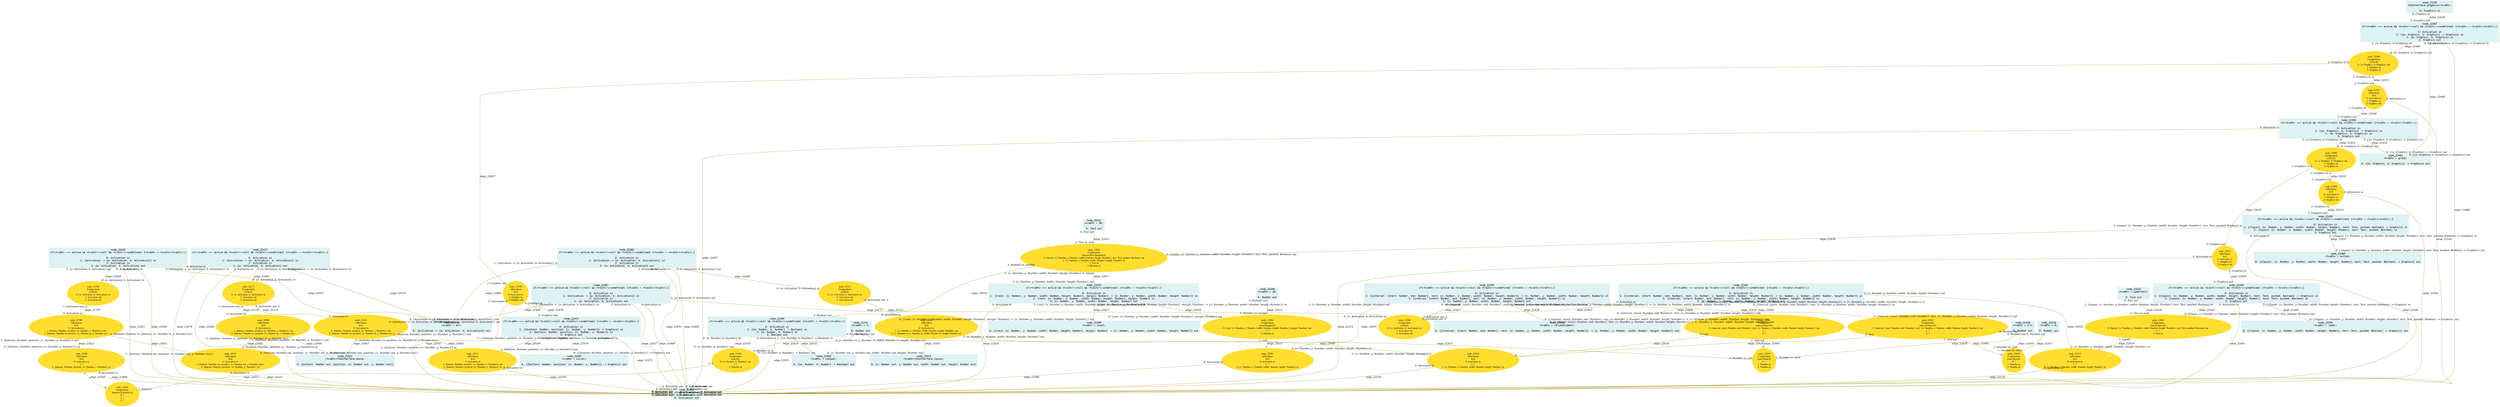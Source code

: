 digraph g{node_21521 [shape="box", style="filled", color="#dff1f2", fontname="Courier", label="node_21521
<%=a0%>=theInterface.mouse;

0: {buttons: Number out, position: {x: Number out, y: Number out}}" ]
node_21523 [shape="box", style="filled", color="#dff1f2", fontname="Courier", label="node_21523
<%=a0%>=theInterface.layout;

0: {x: Number out, y: Number out, width: Number out, height: Number out}" ]
node_21525 [shape="box", style="filled", color="#dff1f2", fontname="Courier", label="node_21525
theInterface.graphics=<%=a0%>;

0: Graphics in" ]
node_21544 [shape="ellipse", style="filled", color="#ffde2f", fontname="Times", label="node_21544
Composition
{buttons:$,position:$}
0: ?
1: ?
2: ?" ]
node_21584 [shape="ellipse", style="filled", color="#ffde2f", fontname="Times", label="node_21584
Composition
{rect:$margin:$}
0: {rect: {x: Number, y: Number, width: Number, height: Number}, margin: Number} out
1: ?
2: Number in" ]
node_21620 [shape="ellipse", style="filled", color="#ffde2f", fontname="Times", label="node_21620
Composition
{a:$,b:$}
0: {a: Number, b: Number} out
1: ?
2: Number in" ]
node_21636 [shape="ellipse", style="filled", color="#ffde2f", fontname="Times", label="node_21636
Composition
{layout:$text:$pushed:$}
0: {layout: {x: Number, y: Number, width: Number, height: Number}, text: Text, pushed: Boolean} out
1: {x: Number, y: Number, width: Number, height: Number} in
2: Text in
3: Boolean in" ]
node_21682 [shape="ellipse", style="filled", color="#ffde2f", fontname="Times", label="node_21682
Composition
{layout:$text:$}
0: {layout: {x: Number, y: Number, width: Number, height: Number}, text: Text, pushed: Boolean} out
1: ?
2: Text in" ]
node_21760 [shape="ellipse", style="filled", color="#ffde2f", fontname="Times", label="node_21760
Affectation
$=$
0: Activation in
1: {buttons: Number, position: {x: Number, y: Number}} out
2: {buttons: Number in, position: {x: Number in, y: Number in}}" ]
node_21786 [shape="ellipse", style="filled", color="#ffde2f", fontname="Times", label="node_21786
Composition
{a:$b:$}
0: {a: Activation, b: Activation} in
1: Activation out
2: Activation out" ]
node_21866 [shape="ellipse", style="filled", color="#ffde2f", fontname="Times", label="node_21866
Composition
{a:$,b:$}
0: {a: Graphics, b: Graphics} out
1: Graphics in
2: Graphics in" ]
node_21895 [shape="ellipse", style="filled", color="#ffde2f", fontname="Times", label="node_21895
Composition
{start:$end:$}
0: ?
1: Number in
2: Number in" ]
node_21903 [shape="ellipse", style="filled", color="#ffde2f", fontname="Times", label="node_21903
Composition
{interval:$rect:$}
0: {interval: {start: Number, end: Number}, rect: {x: Number, y: Number, width: Number, height: Number}} out
1: ?
2: ?" ]
node_21934 [shape="ellipse", style="filled", color="#ffde2f", fontname="Times", label="node_21934
Composition
{start:$end:$}
0: ?
1: Number in
2: Number in" ]
node_21938 [shape="ellipse", style="filled", color="#ffde2f", fontname="Times", label="node_21938
Composition
{interval:$rect:$}
0: {interval: {start: Number, end: Number}, rect: {x: Number, y: Number, width: Number, height: Number}} out
1: ?
2: ?" ]
node_21980 [shape="ellipse", style="filled", color="#ffde2f", fontname="Times", label="node_21980
Composition
{a:$b:$}
0: {a: Activation, b: Activation} in
1: Activation out
2: Activation out" ]
node_22096 [shape="ellipse", style="filled", color="#ffde2f", fontname="Times", label="node_22096
Affectation
$=$
0: Activation in
1: {buttons: Number, position: {x: Number, y: Number}} out
2: {buttons: Number in, position: {x: Number in, y: Number in}}" ]
node_22101 [shape="ellipse", style="filled", color="#ffde2f", fontname="Times", label="node_22101
Affectation
$=$
0: Activation in
1: {buttons: Number, position: {x: Number, y: Number}} out
2: {buttons: Number in, position: {x: Number in, y: Number in}}" ]
node_22117 [shape="ellipse", style="filled", color="#ffde2f", fontname="Times", label="node_22117
Composition
{a:$b:$}
0: {a: Activation, b: Activation} in
1: Activation out
2: Activation out" ]
node_22190 [shape="ellipse", style="filled", color="#ffde2f", fontname="Times", label="node_22190
Affectation
$=$
0: Activation in
1: {x: Number, y: Number, width: Number, height: Number} out
2: {x: Number in, y: Number in, width: Number in, height: Number in}" ]
node_22211 [shape="ellipse", style="filled", color="#ffde2f", fontname="Times", label="node_22211
Composition
{a:$b:$}
0: {a: Activation, b: Activation} in
1: Activation out
2: Activation out" ]
node_22280 [shape="ellipse", style="filled", color="#ffde2f", fontname="Times", label="node_22280
Composition
{a:$,b:$}
0: {a: Graphics, b: Graphics} out
1: Graphics in
2: Graphics in" ]
node_22301 [shape="box", style="filled", color="#dff1f2", fontname="Courier", label="node_22301
<%=a0%> = active;

0: Activation out" ]
node_22388 [shape="box", style="filled", color="#dff1f2", fontname="Courier", label="node_22388
<%=a0%> = button;

0: {{layout: {x: Number, y: Number, width: Number, height: Number}, text: Text, pushed: Boolean} -> Graphics} out" ]
node_22390 [shape="box", style="filled", color="#dff1f2", fontname="Courier", label="node_22390
<%=a0%> = inset;

0: {{rect: {x: Number, y: Number, width: Number, height: Number}, margin: Number} -> {x: Number, y: Number, width: Number, height: Number}} out" ]
node_22392 [shape="box", style="filled", color="#dff1f2", fontname="Courier", label="node_22392
<%=a0%> = isEqual;

0: {{a: Number, b: Number} -> Boolean} out" ]
node_22394 [shape="box", style="filled", color="#dff1f2", fontname="Courier", label="node_22394
<%=a0%> = label;

0: {{layout: {x: Number, y: Number, width: Number, height: Number}, text: Text, pushed: Boolean} -> Graphics} out" ]
node_22396 [shape="box", style="filled", color="#dff1f2", fontname="Courier", label="node_22396
<%=a0%> = all;

0: {Activation -> {a: Activation, b: Activation}} out" ]
node_22401 [shape="box", style="filled", color="#dff1f2", fontname="Courier", label="node_22401
<%=a0%> = group;

0: {{a: Graphics, b: Graphics} -> Graphics} out" ]
node_22404 [shape="box", style="filled", color="#dff1f2", fontname="Courier", label="node_22404
<%=a0%> = columnElement;

0: {{interval: {start: Number, end: Number}, rect: {x: Number, y: Number, width: Number, height: Number}} -> {x: Number, y: Number, width: Number, height: Number}} out" ]
node_22407 [shape="box", style="filled", color="#dff1f2", fontname="Courier", label="node_22407
<%=a0%> = cursor;

0: {{buttons: Number, position: {x: Number, y: Number}} -> Graphics} out" ]
node_22409 [shape="box", style="filled", color="#dff1f2", fontname="Courier", label="node_22409
<%=a0%> = 20;

0: Number out" ]
node_22412 [shape="box", style="filled", color="#dff1f2", fontname="Courier", label="node_22412
<%=a0%> = 1;

0: Number out" ]
node_22416 [shape="box", style="filled", color="#dff1f2", fontname="Courier", label="node_22416
<%=a0%> = 0;

0: Number out" ]
node_22418 [shape="box", style="filled", color="#dff1f2", fontname="Courier", label="node_22418
<%=a0%> = 0.5;

0: Number out" ]
node_22421 [shape="box", style="filled", color="#dff1f2", fontname="Courier", label="node_22421
<%=a0%> = OK;

0: Text out" ]
node_22423 [shape="box", style="filled", color="#dff1f2", fontname="Courier", label="node_22423
<%=a0%> = Labeltext;

0: Text out" ]
node_22425 [shape="box", style="filled", color="#dff1f2", fontname="Courier", label="node_22425
if(<%=a0%> === active && <%=a1%>!==null && <%=a1%>!==undefined) {<%=a3%> = <%=a1%>(<%=a2%>);}

0: Activation in
1: {{rect: {x: Number, y: Number, width: Number, height: Number}, margin: Number} -> {x: Number, y: Number, width: Number, height: Number}} in
2: {rect: {x: Number, y: Number, width: Number, height: Number}, margin: Number} in
3: {x: Number, y: Number, width: Number, height: Number} out" ]
node_22430 [shape="box", style="filled", color="#dff1f2", fontname="Courier", label="node_22430
if(<%=a0%> === active && <%=a1%>!==null && <%=a1%>!==undefined) {<%=a3%> = <%=a1%>(<%=a2%>);}

0: Activation in
1: {{a: Number, b: Number} -> Boolean} in
2: {a: Number, b: Number} in
3: Boolean out" ]
node_22435 [shape="box", style="filled", color="#dff1f2", fontname="Courier", label="node_22435
if(<%=a0%> === active && <%=a1%>!==null && <%=a1%>!==undefined) {<%=a3%> = <%=a1%>(<%=a2%>);}

0: Activation in
1: {{layout: {x: Number, y: Number, width: Number, height: Number}, text: Text, pushed: Boolean} -> Graphics} in
2: {layout: {x: Number, y: Number, width: Number, height: Number}, text: Text, pushed: Boolean} in
3: Graphics out" ]
node_22440 [shape="box", style="filled", color="#dff1f2", fontname="Courier", label="node_22440
if(<%=a0%> === active && <%=a1%>!==null && <%=a1%>!==undefined) {<%=a3%> = <%=a1%>(<%=a2%>);}

0: Activation in
1: {{layout: {x: Number, y: Number, width: Number, height: Number}, text: Text, pushed: Boolean} -> Graphics} in
2: {layout: {x: Number, y: Number, width: Number, height: Number}, text: Text, pushed: Boolean} in
3: Graphics out" ]
node_22445 [shape="box", style="filled", color="#dff1f2", fontname="Courier", label="node_22445
if(<%=a0%> === active && <%=a1%>!==null && <%=a1%>!==undefined) {<%=a3%> = <%=a1%>(<%=a2%>);}

0: Activation in
1: {Activation -> {a: Activation, b: Activation}} in
2: Activation in
3: {a: Activation, b: Activation} out" ]
node_22450 [shape="box", style="filled", color="#dff1f2", fontname="Courier", label="node_22450
if(<%=a0%> === active && <%=a1%>!==null && <%=a1%>!==undefined) {<%=a3%> = <%=a1%>(<%=a2%>);}

0: Activation in
1: {{a: Graphics, b: Graphics} -> Graphics} in
2: {a: Graphics, b: Graphics} in
3: Graphics out" ]
node_22455 [shape="box", style="filled", color="#dff1f2", fontname="Courier", label="node_22455
if(<%=a0%> === active && <%=a1%>!==null && <%=a1%>!==undefined) {<%=a3%> = <%=a1%>(<%=a2%>);}

0: Activation in
1: {{interval: {start: Number, end: Number}, rect: {x: Number, y: Number, width: Number, height: Number}} -> {x: Number, y: Number, width: Number, height: Number}} in
2: {interval: {start: Number, end: Number}, rect: {x: Number, y: Number, width: Number, height: Number}} in
3: {x: Number, y: Number, width: Number, height: Number} out" ]
node_22461 [shape="box", style="filled", color="#dff1f2", fontname="Courier", label="node_22461
if(<%=a0%> === active && <%=a1%>!==null && <%=a1%>!==undefined) {<%=a3%> = <%=a1%>(<%=a2%>);}

0: Activation in
1: {{interval: {start: Number, end: Number}, rect: {x: Number, y: Number, width: Number, height: Number}} -> {x: Number, y: Number, width: Number, height: Number}} in
2: {interval: {start: Number, end: Number}, rect: {x: Number, y: Number, width: Number, height: Number}} in
3: {x: Number, y: Number, width: Number, height: Number} out" ]
node_22467 [shape="box", style="filled", color="#dff1f2", fontname="Courier", label="node_22467
if(<%=a0%> === active && <%=a1%>!==null && <%=a1%>!==undefined) {<%=a3%> = <%=a1%>(<%=a2%>);}

0: Activation in
1: {Activation -> {a: Activation, b: Activation}} in
2: Activation in
3: {a: Activation, b: Activation} out" ]
node_22472 [shape="box", style="filled", color="#dff1f2", fontname="Courier", label="node_22472
if(<%=a0%> === active && <%=a1%>!==null && <%=a1%>!==undefined) {<%=a3%> = <%=a1%>(<%=a2%>);}

0: Activation in
1: {{buttons: Number, position: {x: Number, y: Number}} -> Graphics} in
2: {buttons: Number, position: {x: Number, y: Number}} in
3: Graphics out" ]
node_22477 [shape="box", style="filled", color="#dff1f2", fontname="Courier", label="node_22477
if(<%=a0%> === active && <%=a1%>!==null && <%=a1%>!==undefined) {<%=a3%> = <%=a1%>(<%=a2%>);}

0: Activation in
1: {Activation -> {a: Activation, b: Activation}} in
2: Activation in
3: {a: Activation, b: Activation} out" ]
node_22482 [shape="box", style="filled", color="#dff1f2", fontname="Courier", label="node_22482
if(<%=a0%> === active && <%=a1%>!==null && <%=a1%>!==undefined) {<%=a3%> = <%=a1%>(<%=a2%>);}

0: Activation in
1: {Activation -> {a: Activation, b: Activation}} in
2: Activation in
3: {a: Activation, b: Activation} out" ]
node_22487 [shape="box", style="filled", color="#dff1f2", fontname="Courier", label="node_22487
if(<%=a0%> === active && <%=a1%>!==null && <%=a1%>!==undefined) {<%=a3%> = <%=a1%>(<%=a2%>);}

0: Activation in
1: {{a: Graphics, b: Graphics} -> Graphics} in
2: {a: Graphics, b: Graphics} in
3: Graphics out" ]
node_22495 [shape="ellipse", style="filled", color="#ffde2f", fontname="Times", label="node_22495
Affectation
$=$
0: Activation in
1: ?
2: {buttons: Number, position: {x: Number, y: Number}} in" ]
node_22499 [shape="ellipse", style="filled", color="#ffde2f", fontname="Times", label="node_22499
Affectation
$=$
0: Activation in
1: Graphics in
2: Graphics out" ]
node_22503 [shape="ellipse", style="filled", color="#ffde2f", fontname="Times", label="node_22503
Affectation
$=$
0: Activation in
1: ?
2: {x: Number, y: Number, width: Number, height: Number} in" ]
node_22511 [shape="ellipse", style="filled", color="#ffde2f", fontname="Times", label="node_22511
Affectation
$=$
0: Activation in
1: Graphics in
2: Graphics out" ]
node_22515 [shape="ellipse", style="filled", color="#ffde2f", fontname="Times", label="node_22515
Affectation
$=$
0: Activation in
1: ?
2: {x: Number, y: Number, width: Number, height: Number} in" ]
node_22519 [shape="ellipse", style="filled", color="#ffde2f", fontname="Times", label="node_22519
Affectation
$=$
0: Activation in
1: {buttons: Number out, position: {x: Number out, y: Number out}}
2: {buttons: Number, position: {x: Number, y: Number}} in" ]
node_22523 [shape="ellipse", style="filled", color="#ffde2f", fontname="Times", label="node_22523
Affectation
$=$
0: Activation in
1: ?
2: {x: Number, y: Number, width: Number, height: Number} in" ]
node_22527 [shape="ellipse", style="filled", color="#ffde2f", fontname="Times", label="node_22527
Affectation
$=$
0: Activation in
1: Graphics in
2: Graphics out" ]
node_22531 [shape="ellipse", style="filled", color="#ffde2f", fontname="Times", label="node_22531
Affectation
$=$
0: Activation in
1: {buttons: Number, position: {x: Number, y: Number}} out
2: {buttons: Number, position: {x: Number, y: Number}} in" ]
node_22539 [shape="ellipse", style="filled", color="#ffde2f", fontname="Times", label="node_22539
Affectation
$=$
0: Activation in
1: Graphics in
2: Graphics out" ]
node_21786 -> node_21760 [dir=none, arrowHead=none, fontname="Times-Italic", arrowsize=1, color="#9d8400", label="edge_21787",  headlabel="0: Activation in", taillabel="1: Activation out: a" ]
node_21903 -> node_21895 [dir=none, arrowHead=none, fontname="Times-Italic", arrowsize=1, color="#9d8400", label="edge_21904",  headlabel="0", taillabel="1: interval" ]
node_21938 -> node_21934 [dir=none, arrowHead=none, fontname="Times-Italic", arrowsize=1, color="#9d8400", label="edge_21940",  headlabel="0", taillabel="1: interval" ]
node_22117 -> node_22096 [dir=none, arrowHead=none, fontname="Times-Italic", arrowsize=1, color="#9d8400", label="edge_22118",  headlabel="0: Activation in", taillabel="1: Activation out: a" ]
node_22117 -> node_22101 [dir=none, arrowHead=none, fontname="Times-Italic", arrowsize=1, color="#9d8400", label="edge_22119",  headlabel="0: Activation in", taillabel="2: Activation out: b" ]
node_22211 -> node_22190 [dir=none, arrowHead=none, fontname="Times-Italic", arrowsize=1, color="#9d8400", label="edge_22212",  headlabel="0: Activation in", taillabel="1: Activation out: a" ]
node_22409 -> node_21584 [dir=none, arrowHead=none, fontname="Times-Italic", arrowsize=1, color="#9d8400", label="edge_22411",  headlabel="2: Number in: margin", taillabel="0: Number out" ]
node_22412 -> node_21620 [dir=none, arrowHead=none, fontname="Times-Italic", arrowsize=1, color="#9d8400", label="edge_22414",  headlabel="2: Number in: b", taillabel="0: Number out" ]
node_22412 -> node_21934 [dir=none, arrowHead=none, fontname="Times-Italic", arrowsize=1, color="#9d8400", label="edge_22415",  headlabel="2: Number in: end", taillabel="0: Number out" ]
node_22416 -> node_21895 [dir=none, arrowHead=none, fontname="Times-Italic", arrowsize=1, color="#9d8400", label="edge_22417",  headlabel="1: Number in: start", taillabel="0: Number out" ]
node_22418 -> node_21895 [dir=none, arrowHead=none, fontname="Times-Italic", arrowsize=1, color="#9d8400", label="edge_22419",  headlabel="2: Number in: end", taillabel="0: Number out" ]
node_22418 -> node_21934 [dir=none, arrowHead=none, fontname="Times-Italic", arrowsize=1, color="#9d8400", label="edge_22420",  headlabel="1: Number in: start", taillabel="0: Number out" ]
node_22421 -> node_21636 [dir=none, arrowHead=none, fontname="Times-Italic", arrowsize=1, color="#9d8400", label="edge_22422",  headlabel="2: Text in: text", taillabel="0: Text out" ]
node_22423 -> node_21682 [dir=none, arrowHead=none, fontname="Times-Italic", arrowsize=1, color="#9d8400", label="edge_22424",  headlabel="2: Text in: text", taillabel="0: Text out" ]
node_22425 -> node_22301 [dir=none, arrowHead=none, fontname="Times-Italic", arrowsize=1, color="#9d8400", label="edge_22426",  headlabel="0: Activation out", taillabel="0: Activation in" ]
node_22425 -> node_22390 [dir=none, arrowHead=none, fontname="Times-Italic", arrowsize=1, color="#9d8400", label="edge_22427",  headlabel="0: {{rect: {x: Number, y: Number, width: Number, height: Number}, margin: Number} -> {x: Number, y: Number, width: Number, height: Number}} out", taillabel="1: {{rect: {x: Number, y: Number, width: Number, height: Number}, margin: Number} -> {x: Number, y: Number, width: Number, height: Number}} in" ]
node_22425 -> node_21584 [dir=none, arrowHead=none, fontname="Times-Italic", arrowsize=1, color="#9d8400", label="edge_22428",  headlabel="0: {rect: {x: Number, y: Number, width: Number, height: Number}, margin: Number} out", taillabel="2: {rect: {x: Number, y: Number, width: Number, height: Number}, margin: Number} in" ]
node_22430 -> node_22301 [dir=none, arrowHead=none, fontname="Times-Italic", arrowsize=1, color="#9d8400", label="edge_22431",  headlabel="0: Activation out", taillabel="0: Activation in" ]
node_22430 -> node_22392 [dir=none, arrowHead=none, fontname="Times-Italic", arrowsize=1, color="#9d8400", label="edge_22432",  headlabel="0: {{a: Number, b: Number} -> Boolean} out", taillabel="1: {{a: Number, b: Number} -> Boolean} in" ]
node_22430 -> node_21620 [dir=none, arrowHead=none, fontname="Times-Italic", arrowsize=1, color="#9d8400", label="edge_22433",  headlabel="0: {a: Number, b: Number} out", taillabel="2: {a: Number, b: Number} in" ]
node_22435 -> node_22301 [dir=none, arrowHead=none, fontname="Times-Italic", arrowsize=1, color="#9d8400", label="edge_22436",  headlabel="0: Activation out", taillabel="0: Activation in" ]
node_22435 -> node_22388 [dir=none, arrowHead=none, fontname="Times-Italic", arrowsize=1, color="#9d8400", label="edge_22437",  headlabel="0: {{layout: {x: Number, y: Number, width: Number, height: Number}, text: Text, pushed: Boolean} -> Graphics} out", taillabel="1: {{layout: {x: Number, y: Number, width: Number, height: Number}, text: Text, pushed: Boolean} -> Graphics} in" ]
node_22435 -> node_21636 [dir=none, arrowHead=none, fontname="Times-Italic", arrowsize=1, color="#9d8400", label="edge_22438",  headlabel="0: {layout: {x: Number, y: Number, width: Number, height: Number}, text: Text, pushed: Boolean} out", taillabel="2: {layout: {x: Number, y: Number, width: Number, height: Number}, text: Text, pushed: Boolean} in" ]
node_22440 -> node_22301 [dir=none, arrowHead=none, fontname="Times-Italic", arrowsize=1, color="#9d8400", label="edge_22441",  headlabel="0: Activation out", taillabel="0: Activation in" ]
node_22440 -> node_22394 [dir=none, arrowHead=none, fontname="Times-Italic", arrowsize=1, color="#9d8400", label="edge_22442",  headlabel="0: {{layout: {x: Number, y: Number, width: Number, height: Number}, text: Text, pushed: Boolean} -> Graphics} out", taillabel="1: {{layout: {x: Number, y: Number, width: Number, height: Number}, text: Text, pushed: Boolean} -> Graphics} in" ]
node_22440 -> node_21682 [dir=none, arrowHead=none, fontname="Times-Italic", arrowsize=1, color="#9d8400", label="edge_22443",  headlabel="0: {layout: {x: Number, y: Number, width: Number, height: Number}, text: Text, pushed: Boolean} out", taillabel="2: {layout: {x: Number, y: Number, width: Number, height: Number}, text: Text, pushed: Boolean} in" ]
node_22445 -> node_22301 [dir=none, arrowHead=none, fontname="Times-Italic", arrowsize=1, color="#9d8400", label="edge_22446",  headlabel="0: Activation out", taillabel="0: Activation in" ]
node_22445 -> node_22396 [dir=none, arrowHead=none, fontname="Times-Italic", arrowsize=1, color="#9d8400", label="edge_22447",  headlabel="0: {Activation -> {a: Activation, b: Activation}} out", taillabel="1: {Activation -> {a: Activation, b: Activation}} in" ]
node_22445 -> node_21786 [dir=none, arrowHead=none, fontname="Times-Italic", arrowsize=1, color="#9d8400", label="edge_22449",  headlabel="0: {a: Activation, b: Activation} in", taillabel="3: {a: Activation, b: Activation} out" ]
node_22450 -> node_22301 [dir=none, arrowHead=none, fontname="Times-Italic", arrowsize=1, color="#9d8400", label="edge_22451",  headlabel="0: Activation out", taillabel="0: Activation in" ]
node_22450 -> node_22401 [dir=none, arrowHead=none, fontname="Times-Italic", arrowsize=1, color="#9d8400", label="edge_22452",  headlabel="0: {{a: Graphics, b: Graphics} -> Graphics} out", taillabel="1: {{a: Graphics, b: Graphics} -> Graphics} in" ]
node_22450 -> node_21866 [dir=none, arrowHead=none, fontname="Times-Italic", arrowsize=1, color="#9d8400", label="edge_22453",  headlabel="0: {a: Graphics, b: Graphics} out", taillabel="2: {a: Graphics, b: Graphics} in" ]
node_22455 -> node_21980 [dir=none, arrowHead=none, fontname="Times-Italic", arrowsize=1, color="#9d8400", label="edge_22457",  headlabel="1: Activation out: a", taillabel="0: Activation in" ]
node_22455 -> node_22404 [dir=none, arrowHead=none, fontname="Times-Italic", arrowsize=1, color="#9d8400", label="edge_22458",  headlabel="0: {{interval: {start: Number, end: Number}, rect: {x: Number, y: Number, width: Number, height: Number}} -> {x: Number, y: Number, width: Number, height: Number}} out", taillabel="1: {{interval: {start: Number, end: Number}, rect: {x: Number, y: Number, width: Number, height: Number}} -> {x: Number, y: Number, width: Number, height: Number}} in" ]
node_22455 -> node_21903 [dir=none, arrowHead=none, fontname="Times-Italic", arrowsize=1, color="#9d8400", label="edge_22459",  headlabel="0: {interval: {start: Number, end: Number}, rect: {x: Number, y: Number, width: Number, height: Number}} out", taillabel="2: {interval: {start: Number, end: Number}, rect: {x: Number, y: Number, width: Number, height: Number}} in" ]
node_22461 -> node_21980 [dir=none, arrowHead=none, fontname="Times-Italic", arrowsize=1, color="#9d8400", label="edge_22463",  headlabel="2: Activation out: b", taillabel="0: Activation in" ]
node_22461 -> node_22404 [dir=none, arrowHead=none, fontname="Times-Italic", arrowsize=1, color="#9d8400", label="edge_22464",  headlabel="0: {{interval: {start: Number, end: Number}, rect: {x: Number, y: Number, width: Number, height: Number}} -> {x: Number, y: Number, width: Number, height: Number}} out", taillabel="1: {{interval: {start: Number, end: Number}, rect: {x: Number, y: Number, width: Number, height: Number}} -> {x: Number, y: Number, width: Number, height: Number}} in" ]
node_22461 -> node_21938 [dir=none, arrowHead=none, fontname="Times-Italic", arrowsize=1, color="#9d8400", label="edge_22465",  headlabel="0: {interval: {start: Number, end: Number}, rect: {x: Number, y: Number, width: Number, height: Number}} out", taillabel="2: {interval: {start: Number, end: Number}, rect: {x: Number, y: Number, width: Number, height: Number}} in" ]
node_22467 -> node_22301 [dir=none, arrowHead=none, fontname="Times-Italic", arrowsize=1, color="#9d8400", label="edge_22468",  headlabel="0: Activation out", taillabel="0: Activation in" ]
node_22467 -> node_22396 [dir=none, arrowHead=none, fontname="Times-Italic", arrowsize=1, color="#9d8400", label="edge_22469",  headlabel="0: {Activation -> {a: Activation, b: Activation}} out", taillabel="1: {Activation -> {a: Activation, b: Activation}} in" ]
node_22467 -> node_21980 [dir=none, arrowHead=none, fontname="Times-Italic", arrowsize=1, color="#9d8400", label="edge_22471",  headlabel="0: {a: Activation, b: Activation} in", taillabel="3: {a: Activation, b: Activation} out" ]
node_22472 -> node_22301 [dir=none, arrowHead=none, fontname="Times-Italic", arrowsize=1, color="#9d8400", label="edge_22473",  headlabel="0: Activation out", taillabel="0: Activation in" ]
node_22472 -> node_22407 [dir=none, arrowHead=none, fontname="Times-Italic", arrowsize=1, color="#9d8400", label="edge_22474",  headlabel="0: {{buttons: Number, position: {x: Number, y: Number}} -> Graphics} out", taillabel="1: {{buttons: Number, position: {x: Number, y: Number}} -> Graphics} in" ]
node_22477 -> node_22301 [dir=none, arrowHead=none, fontname="Times-Italic", arrowsize=1, color="#9d8400", label="edge_22478",  headlabel="0: Activation out", taillabel="0: Activation in" ]
node_22477 -> node_22396 [dir=none, arrowHead=none, fontname="Times-Italic", arrowsize=1, color="#9d8400", label="edge_22479",  headlabel="0: {Activation -> {a: Activation, b: Activation}} out", taillabel="1: {Activation -> {a: Activation, b: Activation}} in" ]
node_22477 -> node_22117 [dir=none, arrowHead=none, fontname="Times-Italic", arrowsize=1, color="#9d8400", label="edge_22481",  headlabel="0: {a: Activation, b: Activation} in", taillabel="3: {a: Activation, b: Activation} out" ]
node_22482 -> node_22301 [dir=none, arrowHead=none, fontname="Times-Italic", arrowsize=1, color="#9d8400", label="edge_22483",  headlabel="0: Activation out", taillabel="0: Activation in" ]
node_22482 -> node_22396 [dir=none, arrowHead=none, fontname="Times-Italic", arrowsize=1, color="#9d8400", label="edge_22484",  headlabel="0: {Activation -> {a: Activation, b: Activation}} out", taillabel="1: {Activation -> {a: Activation, b: Activation}} in" ]
node_22482 -> node_22211 [dir=none, arrowHead=none, fontname="Times-Italic", arrowsize=1, color="#9d8400", label="edge_22486",  headlabel="0: {a: Activation, b: Activation} in", taillabel="3: {a: Activation, b: Activation} out" ]
node_22487 -> node_22301 [dir=none, arrowHead=none, fontname="Times-Italic", arrowsize=1, color="#9d8400", label="edge_22488",  headlabel="0: Activation out", taillabel="0: Activation in" ]
node_22487 -> node_22401 [dir=none, arrowHead=none, fontname="Times-Italic", arrowsize=1, color="#9d8400", label="edge_22489",  headlabel="0: {{a: Graphics, b: Graphics} -> Graphics} out", taillabel="1: {{a: Graphics, b: Graphics} -> Graphics} in" ]
node_22487 -> node_22280 [dir=none, arrowHead=none, fontname="Times-Italic", arrowsize=1, color="#9d8400", label="edge_22490",  headlabel="0: {a: Graphics, b: Graphics} out", taillabel="2: {a: Graphics, b: Graphics} in" ]
node_22495 -> node_22301 [dir=none, arrowHead=none, fontname="Times-Italic", arrowsize=1, color="#9d8400", label="edge_22498",  headlabel="0: Activation out", taillabel="0: Activation in" ]
node_22499 -> node_22301 [dir=none, arrowHead=none, fontname="Times-Italic", arrowsize=1, color="#9d8400", label="edge_22502",  headlabel="0: Activation out", taillabel="0: Activation in" ]
node_22503 -> node_22301 [dir=none, arrowHead=none, fontname="Times-Italic", arrowsize=1, color="#9d8400", label="edge_22506",  headlabel="0: Activation out", taillabel="0: Activation in" ]
node_22511 -> node_22301 [dir=none, arrowHead=none, fontname="Times-Italic", arrowsize=1, color="#9d8400", label="edge_22514",  headlabel="0: Activation out", taillabel="0: Activation in" ]
node_22515 -> node_22301 [dir=none, arrowHead=none, fontname="Times-Italic", arrowsize=1, color="#9d8400", label="edge_22518",  headlabel="0: Activation out", taillabel="0: Activation in" ]
node_22519 -> node_22301 [dir=none, arrowHead=none, fontname="Times-Italic", arrowsize=1, color="#9d8400", label="edge_22522",  headlabel="0: Activation out", taillabel="0: Activation in" ]
node_22523 -> node_22301 [dir=none, arrowHead=none, fontname="Times-Italic", arrowsize=1, color="#9d8400", label="edge_22526",  headlabel="0: Activation out", taillabel="0: Activation in" ]
node_22527 -> node_22301 [dir=none, arrowHead=none, fontname="Times-Italic", arrowsize=1, color="#9d8400", label="edge_22530",  headlabel="0: Activation out", taillabel="0: Activation in" ]
node_22531 -> node_22301 [dir=none, arrowHead=none, fontname="Times-Italic", arrowsize=1, color="#9d8400", label="edge_22534",  headlabel="0: Activation out", taillabel="0: Activation in" ]
node_22539 -> node_22301 [dir=none, arrowHead=none, fontname="Times-Italic", arrowsize=1, color="#9d8400", label="edge_22542",  headlabel="0: Activation out", taillabel="0: Activation in" ]
node_22495 -> node_21544 [dir=none, arrowHead=none, fontname="Times-Italic", arrowsize=1, color="#9d8400", label="edge_22566",  headlabel="0", taillabel="1" ]
node_21620 -> node_21544 [dir=none, arrowHead=none, fontname="Times-Italic", arrowsize=1, color="#9d8400", label="edge_22613",  headlabel="1: buttons", taillabel="1: a" ]
node_21584 -> node_22503 [dir=none, arrowHead=none, fontname="Times-Italic", arrowsize=1, color="#9d8400", label="edge_22615",  headlabel="1", taillabel="1: rect" ]
node_22499 -> node_22435 [dir=none, arrowHead=none, fontname="Times-Italic", arrowsize=1, color="#9d8400", label="edge_22616",  headlabel="3: Graphics out", taillabel="1: Graphics in" ]
node_21636 -> node_22425 [dir=none, arrowHead=none, fontname="Times-Italic", arrowsize=1, color="#9d8400", label="edge_22617",  headlabel="3: {x: Number, y: Number, width: Number, height: Number} out", taillabel="1: {x: Number, y: Number, width: Number, height: Number} in: layout" ]
node_21636 -> node_22430 [dir=none, arrowHead=none, fontname="Times-Italic", arrowsize=1, color="#9d8400", label="edge_22618",  headlabel="3: Boolean out", taillabel="3: Boolean in: pushed" ]
node_21682 -> node_22515 [dir=none, arrowHead=none, fontname="Times-Italic", arrowsize=1, color="#9d8400", label="edge_22619",  headlabel="1", taillabel="1: layout" ]
node_22511 -> node_22440 [dir=none, arrowHead=none, fontname="Times-Italic", arrowsize=1, color="#9d8400", label="edge_22620",  headlabel="3: Graphics out", taillabel="1: Graphics in" ]
node_21760 -> node_22495 [dir=none, arrowHead=none, fontname="Times-Italic", arrowsize=1, color="#9d8400", label="edge_22622",  headlabel="2: {buttons: Number, position: {x: Number, y: Number}} in", taillabel="1: {buttons: Number, position: {x: Number, y: Number}} out" ]
node_21760 -> node_22519 [dir=none, arrowHead=none, fontname="Times-Italic", arrowsize=1, color="#9d8400", label="edge_22625",  headlabel="1: {buttons: Number out, position: {x: Number out, y: Number out}}", taillabel="2: {buttons: Number in, position: {x: Number in, y: Number in}}" ]
node_22445 -> node_22301 [dir=none, arrowHead=none, fontname="Times-Italic", arrowsize=1, color="#9d8400", label="edge_22627",  headlabel="0: Activation out", taillabel="2: Activation in" ]
node_21903 -> node_22523 [dir=none, arrowHead=none, fontname="Times-Italic", arrowsize=1, color="#9d8400", label="edge_22628",  headlabel="1", taillabel="2: rect" ]
node_21938 -> node_22523 [dir=none, arrowHead=none, fontname="Times-Italic", arrowsize=1, color="#9d8400", label="edge_22629",  headlabel="1", taillabel="2: rect" ]
node_21866 -> node_22499 [dir=none, arrowHead=none, fontname="Times-Italic", arrowsize=1, color="#9d8400", label="edge_22631",  headlabel="2: Graphics out", taillabel="1: Graphics in: a" ]
node_21866 -> node_22511 [dir=none, arrowHead=none, fontname="Times-Italic", arrowsize=1, color="#9d8400", label="edge_22633",  headlabel="2: Graphics out", taillabel="2: Graphics in: b" ]
node_22527 -> node_22450 [dir=none, arrowHead=none, fontname="Times-Italic", arrowsize=1, color="#9d8400", label="edge_22634",  headlabel="3: Graphics out", taillabel="1: Graphics in" ]
node_22455 -> node_22503 [dir=none, arrowHead=none, fontname="Times-Italic", arrowsize=1, color="#9d8400", label="edge_22635",  headlabel="2: {x: Number, y: Number, width: Number, height: Number} in", taillabel="3: {x: Number, y: Number, width: Number, height: Number} out" ]
node_22461 -> node_22515 [dir=none, arrowHead=none, fontname="Times-Italic", arrowsize=1, color="#9d8400", label="edge_22636",  headlabel="2: {x: Number, y: Number, width: Number, height: Number} in", taillabel="3: {x: Number, y: Number, width: Number, height: Number} out" ]
node_22467 -> node_22301 [dir=none, arrowHead=none, fontname="Times-Italic", arrowsize=1, color="#9d8400", label="edge_22637",  headlabel="0: Activation out", taillabel="2: Activation in" ]
node_22472 -> node_22531 [dir=none, arrowHead=none, fontname="Times-Italic", arrowsize=1, color="#9d8400", label="edge_22638",  headlabel="1: {buttons: Number, position: {x: Number, y: Number}} out", taillabel="2: {buttons: Number, position: {x: Number, y: Number}} in" ]
node_22539 -> node_22472 [dir=none, arrowHead=none, fontname="Times-Italic", arrowsize=1, color="#9d8400", label="edge_22639",  headlabel="3: Graphics out", taillabel="1: Graphics in" ]
node_22096 -> node_22519 [dir=none, arrowHead=none, fontname="Times-Italic", arrowsize=1, color="#9d8400", label="edge_22641",  headlabel="2: {buttons: Number, position: {x: Number, y: Number}} in", taillabel="1: {buttons: Number, position: {x: Number, y: Number}} out" ]
node_22101 -> node_22531 [dir=none, arrowHead=none, fontname="Times-Italic", arrowsize=1, color="#9d8400", label="edge_22643",  headlabel="2: {buttons: Number, position: {x: Number, y: Number}} in", taillabel="1: {buttons: Number, position: {x: Number, y: Number}} out" ]
node_22096 -> node_21521 [dir=none, arrowHead=none, fontname="Times-Italic", arrowsize=1, color="#9d8400", label="edge_22644",  headlabel="0: {buttons: Number out, position: {x: Number out, y: Number out}}", taillabel="2: {buttons: Number in, position: {x: Number in, y: Number in}}" ]
node_22101 -> node_21521 [dir=none, arrowHead=none, fontname="Times-Italic", arrowsize=1, color="#9d8400", label="edge_22645",  headlabel="0: {buttons: Number out, position: {x: Number out, y: Number out}}", taillabel="2: {buttons: Number in, position: {x: Number in, y: Number in}}" ]
node_22477 -> node_22301 [dir=none, arrowHead=none, fontname="Times-Italic", arrowsize=1, color="#9d8400", label="edge_22646",  headlabel="0: Activation out", taillabel="2: Activation in" ]
node_22190 -> node_22523 [dir=none, arrowHead=none, fontname="Times-Italic", arrowsize=1, color="#9d8400", label="edge_22648",  headlabel="2: {x: Number, y: Number, width: Number, height: Number} in", taillabel="1: {x: Number, y: Number, width: Number, height: Number} out" ]
node_22190 -> node_21523 [dir=none, arrowHead=none, fontname="Times-Italic", arrowsize=1, color="#9d8400", label="edge_22651",  headlabel="0: {x: Number out, y: Number out, width: Number out, height: Number out}", taillabel="2: {x: Number in, y: Number in, width: Number in, height: Number in}" ]
node_22482 -> node_22301 [dir=none, arrowHead=none, fontname="Times-Italic", arrowsize=1, color="#9d8400", label="edge_22653",  headlabel="0: Activation out", taillabel="2: Activation in" ]
node_22280 -> node_22527 [dir=none, arrowHead=none, fontname="Times-Italic", arrowsize=1, color="#9d8400", label="edge_22655",  headlabel="2: Graphics out", taillabel="1: Graphics in: a" ]
node_22280 -> node_22539 [dir=none, arrowHead=none, fontname="Times-Italic", arrowsize=1, color="#9d8400", label="edge_22657",  headlabel="2: Graphics out", taillabel="2: Graphics in: b" ]
node_21525 -> node_22487 [dir=none, arrowHead=none, fontname="Times-Italic", arrowsize=1, color="#9d8400", label="edge_22658",  headlabel="3: Graphics out", taillabel="0: Graphics in" ]
}